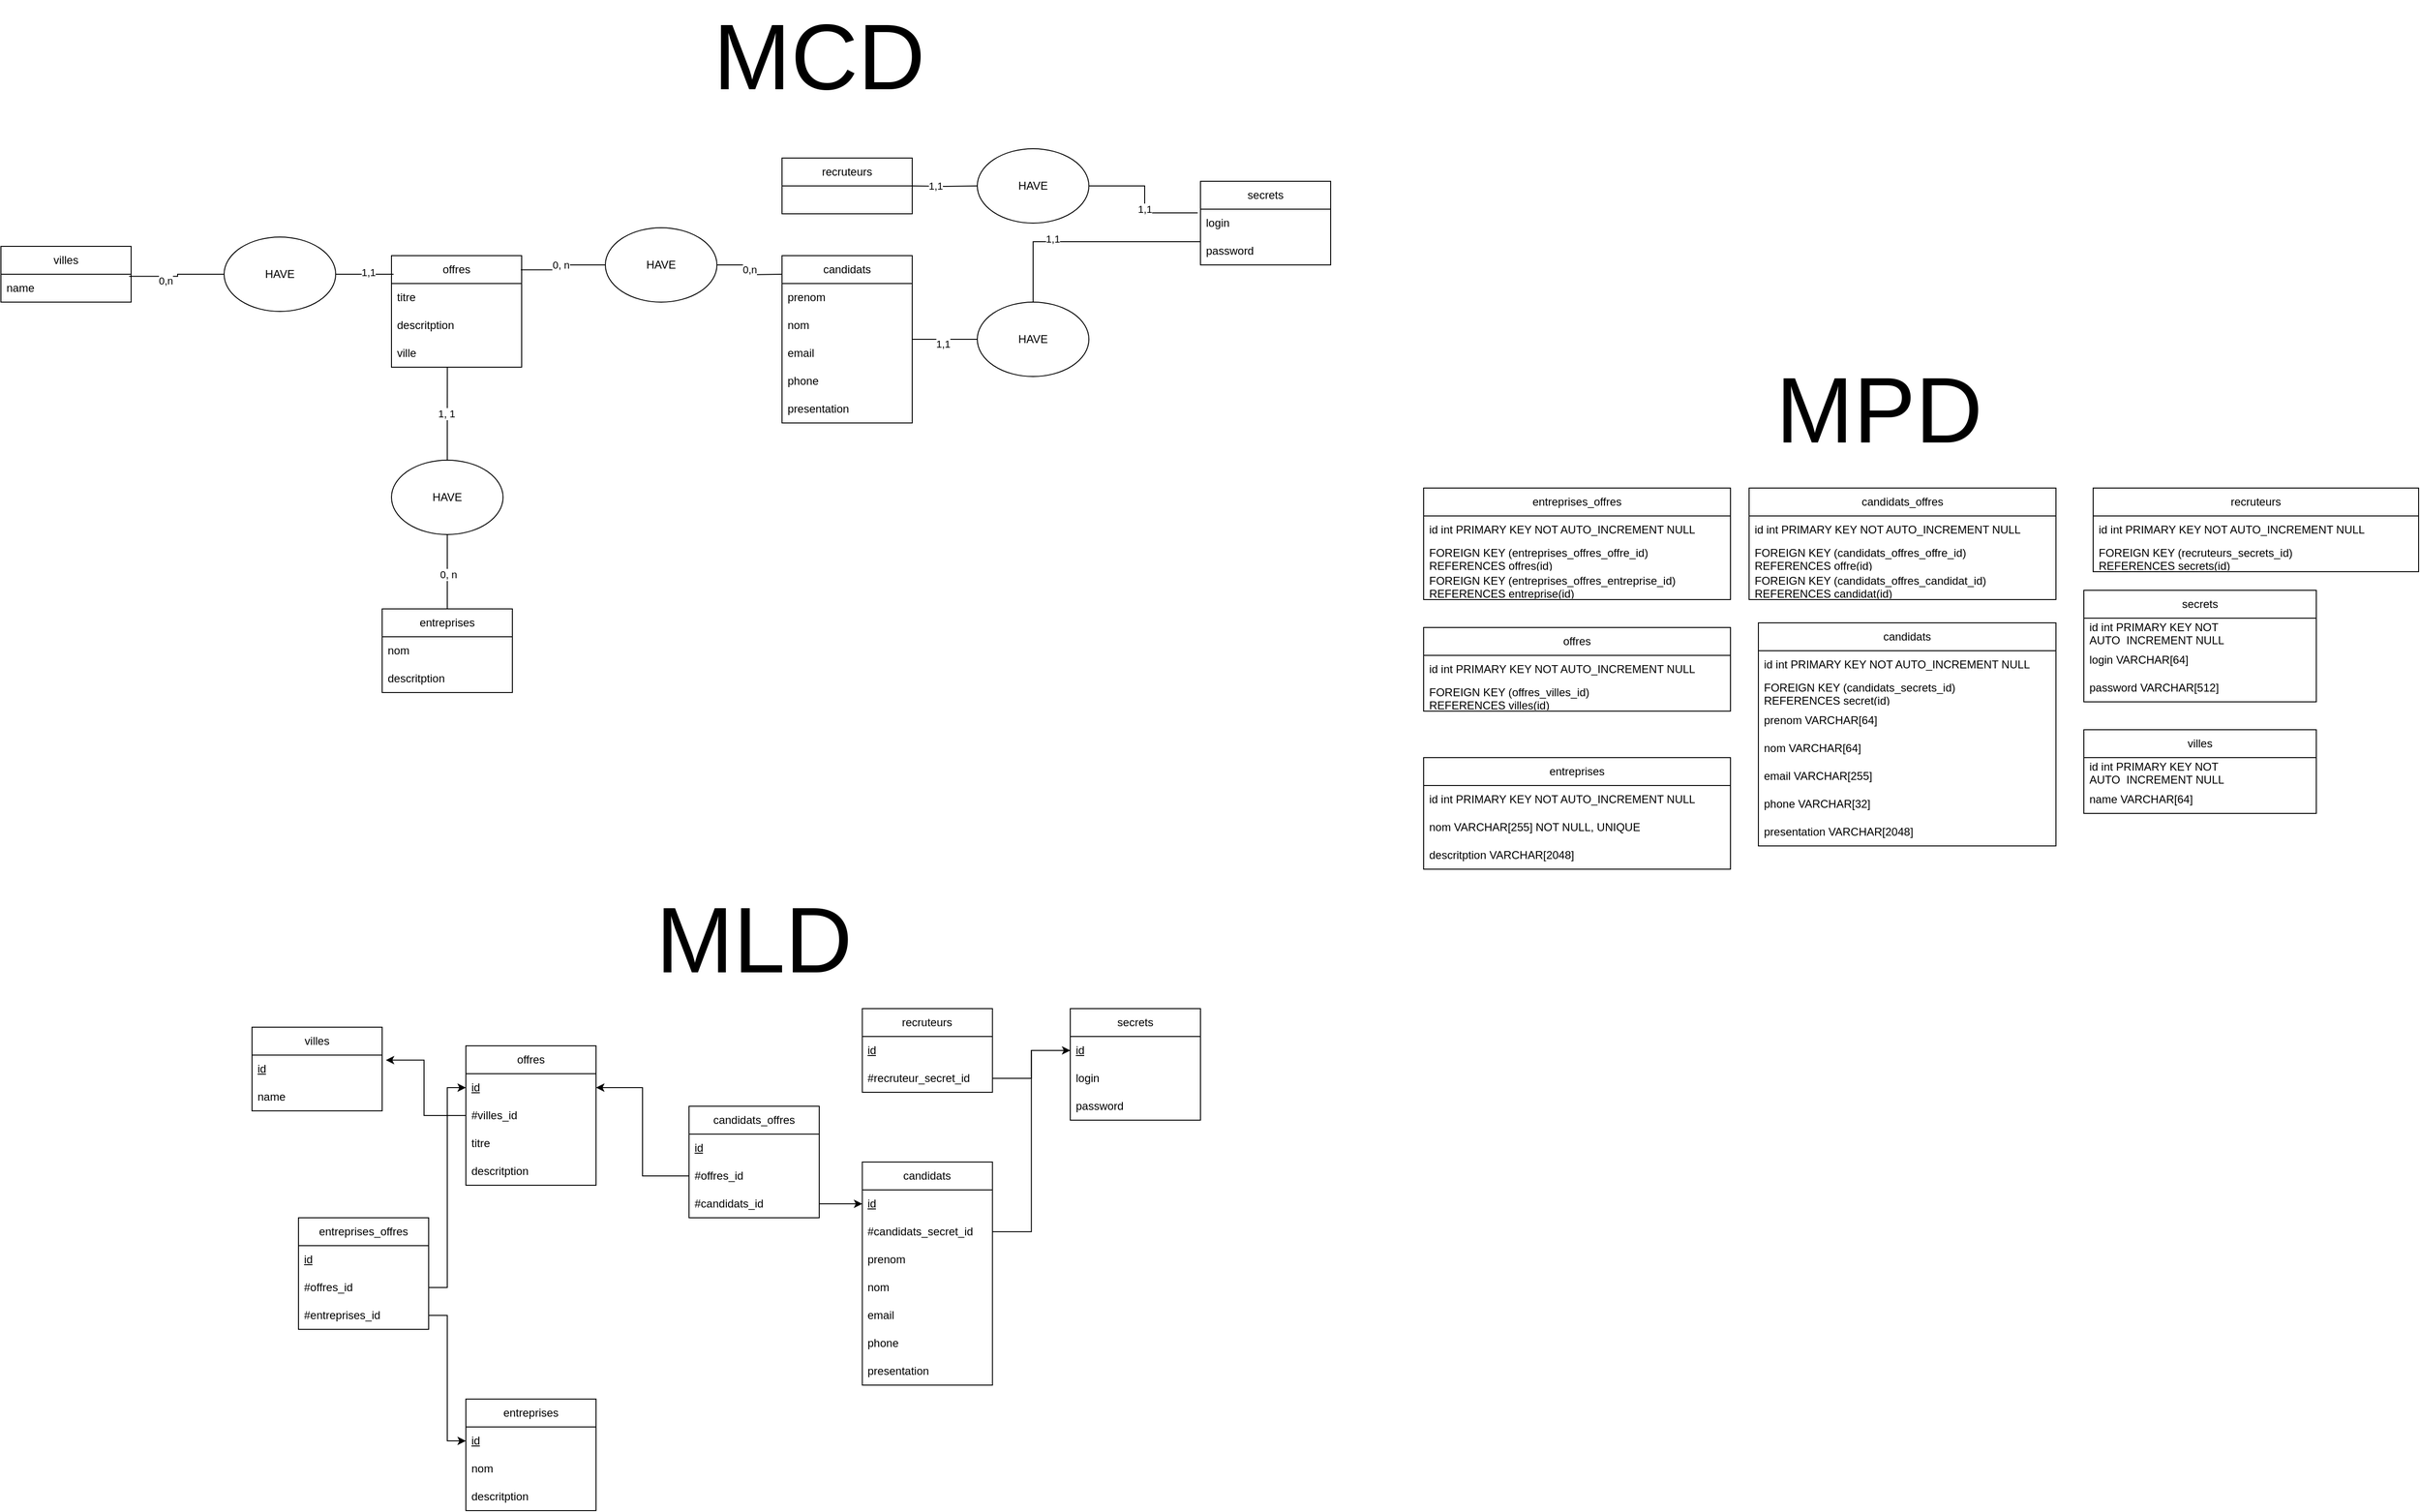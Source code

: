 <mxfile version="26.0.9">
  <diagram name="Page-1" id="Jn1SN3O0HbxsJPFlk4Q4">
    <mxGraphModel dx="2099" dy="1261" grid="1" gridSize="10" guides="1" tooltips="1" connect="1" arrows="1" fold="1" page="0" pageScale="1" pageWidth="827" pageHeight="1169" math="0" shadow="0">
      <root>
        <mxCell id="0" />
        <mxCell id="1" parent="0" />
        <mxCell id="bnbo3fdq7Xhf0Iy2233Q-1" value="recruteurs" style="swimlane;fontStyle=0;childLayout=stackLayout;horizontal=1;startSize=30;horizontalStack=0;resizeParent=1;resizeParentMax=0;resizeLast=0;collapsible=1;marginBottom=0;whiteSpace=wrap;html=1;" vertex="1" parent="1">
          <mxGeometry x="180" y="325" width="140" height="60" as="geometry" />
        </mxCell>
        <mxCell id="bnbo3fdq7Xhf0Iy2233Q-35" style="edgeStyle=orthogonalEdgeStyle;rounded=0;orthogonalLoop=1;jettySize=auto;html=1;entryX=0;entryY=0.5;entryDx=0;entryDy=0;endArrow=none;startFill=0;" edge="1" parent="1" source="bnbo3fdq7Xhf0Iy2233Q-5" target="bnbo3fdq7Xhf0Iy2233Q-34">
          <mxGeometry relative="1" as="geometry" />
        </mxCell>
        <mxCell id="bnbo3fdq7Xhf0Iy2233Q-37" value="1,1" style="edgeLabel;html=1;align=center;verticalAlign=middle;resizable=0;points=[];" vertex="1" connectable="0" parent="bnbo3fdq7Xhf0Iy2233Q-35">
          <mxGeometry x="-0.078" y="-5" relative="1" as="geometry">
            <mxPoint as="offset" />
          </mxGeometry>
        </mxCell>
        <mxCell id="bnbo3fdq7Xhf0Iy2233Q-5" value="candidats" style="swimlane;fontStyle=0;childLayout=stackLayout;horizontal=1;startSize=30;horizontalStack=0;resizeParent=1;resizeParentMax=0;resizeLast=0;collapsible=1;marginBottom=0;whiteSpace=wrap;html=1;" vertex="1" parent="1">
          <mxGeometry x="180" y="430" width="140" height="180" as="geometry" />
        </mxCell>
        <mxCell id="bnbo3fdq7Xhf0Iy2233Q-8" value="prenom" style="text;strokeColor=none;fillColor=none;align=left;verticalAlign=middle;spacingLeft=4;spacingRight=4;overflow=hidden;points=[[0,0.5],[1,0.5]];portConstraint=eastwest;rotatable=0;whiteSpace=wrap;html=1;" vertex="1" parent="bnbo3fdq7Xhf0Iy2233Q-5">
          <mxGeometry y="30" width="140" height="30" as="geometry" />
        </mxCell>
        <mxCell id="bnbo3fdq7Xhf0Iy2233Q-9" value="nom" style="text;strokeColor=none;fillColor=none;align=left;verticalAlign=middle;spacingLeft=4;spacingRight=4;overflow=hidden;points=[[0,0.5],[1,0.5]];portConstraint=eastwest;rotatable=0;whiteSpace=wrap;html=1;" vertex="1" parent="bnbo3fdq7Xhf0Iy2233Q-5">
          <mxGeometry y="60" width="140" height="30" as="geometry" />
        </mxCell>
        <mxCell id="bnbo3fdq7Xhf0Iy2233Q-10" value="email" style="text;strokeColor=none;fillColor=none;align=left;verticalAlign=middle;spacingLeft=4;spacingRight=4;overflow=hidden;points=[[0,0.5],[1,0.5]];portConstraint=eastwest;rotatable=0;whiteSpace=wrap;html=1;" vertex="1" parent="bnbo3fdq7Xhf0Iy2233Q-5">
          <mxGeometry y="90" width="140" height="30" as="geometry" />
        </mxCell>
        <mxCell id="bnbo3fdq7Xhf0Iy2233Q-11" value="phone" style="text;strokeColor=none;fillColor=none;align=left;verticalAlign=middle;spacingLeft=4;spacingRight=4;overflow=hidden;points=[[0,0.5],[1,0.5]];portConstraint=eastwest;rotatable=0;whiteSpace=wrap;html=1;" vertex="1" parent="bnbo3fdq7Xhf0Iy2233Q-5">
          <mxGeometry y="120" width="140" height="30" as="geometry" />
        </mxCell>
        <mxCell id="bnbo3fdq7Xhf0Iy2233Q-12" value="presentation" style="text;strokeColor=none;fillColor=none;align=left;verticalAlign=middle;spacingLeft=4;spacingRight=4;overflow=hidden;points=[[0,0.5],[1,0.5]];portConstraint=eastwest;rotatable=0;whiteSpace=wrap;html=1;" vertex="1" parent="bnbo3fdq7Xhf0Iy2233Q-5">
          <mxGeometry y="150" width="140" height="30" as="geometry" />
        </mxCell>
        <mxCell id="bnbo3fdq7Xhf0Iy2233Q-41" style="edgeStyle=orthogonalEdgeStyle;rounded=0;orthogonalLoop=1;jettySize=auto;html=1;entryX=0.5;entryY=1;entryDx=0;entryDy=0;endArrow=none;startFill=0;" edge="1" parent="1" source="bnbo3fdq7Xhf0Iy2233Q-13" target="bnbo3fdq7Xhf0Iy2233Q-39">
          <mxGeometry relative="1" as="geometry" />
        </mxCell>
        <mxCell id="bnbo3fdq7Xhf0Iy2233Q-43" value="0, n" style="edgeLabel;html=1;align=center;verticalAlign=middle;resizable=0;points=[];" vertex="1" connectable="0" parent="bnbo3fdq7Xhf0Iy2233Q-41">
          <mxGeometry x="-0.075" y="-1" relative="1" as="geometry">
            <mxPoint as="offset" />
          </mxGeometry>
        </mxCell>
        <mxCell id="bnbo3fdq7Xhf0Iy2233Q-13" value="entreprises" style="swimlane;fontStyle=0;childLayout=stackLayout;horizontal=1;startSize=30;horizontalStack=0;resizeParent=1;resizeParentMax=0;resizeLast=0;collapsible=1;marginBottom=0;whiteSpace=wrap;html=1;" vertex="1" parent="1">
          <mxGeometry x="-250" y="810" width="140" height="90" as="geometry" />
        </mxCell>
        <mxCell id="bnbo3fdq7Xhf0Iy2233Q-14" value="nom" style="text;strokeColor=none;fillColor=none;align=left;verticalAlign=middle;spacingLeft=4;spacingRight=4;overflow=hidden;points=[[0,0.5],[1,0.5]];portConstraint=eastwest;rotatable=0;whiteSpace=wrap;html=1;" vertex="1" parent="bnbo3fdq7Xhf0Iy2233Q-13">
          <mxGeometry y="30" width="140" height="30" as="geometry" />
        </mxCell>
        <mxCell id="bnbo3fdq7Xhf0Iy2233Q-15" value="descritption" style="text;strokeColor=none;fillColor=none;align=left;verticalAlign=middle;spacingLeft=4;spacingRight=4;overflow=hidden;points=[[0,0.5],[1,0.5]];portConstraint=eastwest;rotatable=0;whiteSpace=wrap;html=1;" vertex="1" parent="bnbo3fdq7Xhf0Iy2233Q-13">
          <mxGeometry y="60" width="140" height="30" as="geometry" />
        </mxCell>
        <mxCell id="bnbo3fdq7Xhf0Iy2233Q-16" value="offres" style="swimlane;fontStyle=0;childLayout=stackLayout;horizontal=1;startSize=30;horizontalStack=0;resizeParent=1;resizeParentMax=0;resizeLast=0;collapsible=1;marginBottom=0;whiteSpace=wrap;html=1;" vertex="1" parent="1">
          <mxGeometry x="-240" y="430" width="140" height="120" as="geometry" />
        </mxCell>
        <mxCell id="bnbo3fdq7Xhf0Iy2233Q-17" value="titre" style="text;strokeColor=none;fillColor=none;align=left;verticalAlign=middle;spacingLeft=4;spacingRight=4;overflow=hidden;points=[[0,0.5],[1,0.5]];portConstraint=eastwest;rotatable=0;whiteSpace=wrap;html=1;" vertex="1" parent="bnbo3fdq7Xhf0Iy2233Q-16">
          <mxGeometry y="30" width="140" height="30" as="geometry" />
        </mxCell>
        <mxCell id="bnbo3fdq7Xhf0Iy2233Q-18" value="descritption" style="text;strokeColor=none;fillColor=none;align=left;verticalAlign=middle;spacingLeft=4;spacingRight=4;overflow=hidden;points=[[0,0.5],[1,0.5]];portConstraint=eastwest;rotatable=0;whiteSpace=wrap;html=1;" vertex="1" parent="bnbo3fdq7Xhf0Iy2233Q-16">
          <mxGeometry y="60" width="140" height="30" as="geometry" />
        </mxCell>
        <mxCell id="bnbo3fdq7Xhf0Iy2233Q-19" value="ville" style="text;strokeColor=none;fillColor=none;align=left;verticalAlign=middle;spacingLeft=4;spacingRight=4;overflow=hidden;points=[[0,0.5],[1,0.5]];portConstraint=eastwest;rotatable=0;whiteSpace=wrap;html=1;" vertex="1" parent="bnbo3fdq7Xhf0Iy2233Q-16">
          <mxGeometry y="90" width="140" height="30" as="geometry" />
        </mxCell>
        <mxCell id="bnbo3fdq7Xhf0Iy2233Q-20" value="secrets" style="swimlane;fontStyle=0;childLayout=stackLayout;horizontal=1;startSize=30;horizontalStack=0;resizeParent=1;resizeParentMax=0;resizeLast=0;collapsible=1;marginBottom=0;whiteSpace=wrap;html=1;" vertex="1" parent="1">
          <mxGeometry x="630" y="350" width="140" height="90" as="geometry" />
        </mxCell>
        <mxCell id="bnbo3fdq7Xhf0Iy2233Q-21" value="login" style="text;strokeColor=none;fillColor=none;align=left;verticalAlign=middle;spacingLeft=4;spacingRight=4;overflow=hidden;points=[[0,0.5],[1,0.5]];portConstraint=eastwest;rotatable=0;whiteSpace=wrap;html=1;" vertex="1" parent="bnbo3fdq7Xhf0Iy2233Q-20">
          <mxGeometry y="30" width="140" height="30" as="geometry" />
        </mxCell>
        <mxCell id="bnbo3fdq7Xhf0Iy2233Q-22" value="password" style="text;strokeColor=none;fillColor=none;align=left;verticalAlign=middle;spacingLeft=4;spacingRight=4;overflow=hidden;points=[[0,0.5],[1,0.5]];portConstraint=eastwest;rotatable=0;whiteSpace=wrap;html=1;" vertex="1" parent="bnbo3fdq7Xhf0Iy2233Q-20">
          <mxGeometry y="60" width="140" height="30" as="geometry" />
        </mxCell>
        <mxCell id="bnbo3fdq7Xhf0Iy2233Q-29" value="HAVE" style="ellipse;whiteSpace=wrap;html=1;" vertex="1" parent="1">
          <mxGeometry x="390" y="315" width="120" height="80" as="geometry" />
        </mxCell>
        <mxCell id="bnbo3fdq7Xhf0Iy2233Q-30" style="edgeStyle=orthogonalEdgeStyle;rounded=0;orthogonalLoop=1;jettySize=auto;html=1;entryX=0;entryY=0.5;entryDx=0;entryDy=0;endArrow=none;startFill=0;" edge="1" parent="1" target="bnbo3fdq7Xhf0Iy2233Q-29">
          <mxGeometry relative="1" as="geometry">
            <mxPoint x="320" y="355" as="sourcePoint" />
          </mxGeometry>
        </mxCell>
        <mxCell id="bnbo3fdq7Xhf0Iy2233Q-32" value="1,1" style="edgeLabel;html=1;align=center;verticalAlign=middle;resizable=0;points=[];" vertex="1" connectable="0" parent="bnbo3fdq7Xhf0Iy2233Q-30">
          <mxGeometry x="-0.286" y="1" relative="1" as="geometry">
            <mxPoint as="offset" />
          </mxGeometry>
        </mxCell>
        <mxCell id="bnbo3fdq7Xhf0Iy2233Q-31" style="edgeStyle=orthogonalEdgeStyle;rounded=0;orthogonalLoop=1;jettySize=auto;html=1;entryX=-0.021;entryY=0.133;entryDx=0;entryDy=0;entryPerimeter=0;endArrow=none;startFill=0;" edge="1" parent="1" source="bnbo3fdq7Xhf0Iy2233Q-29" target="bnbo3fdq7Xhf0Iy2233Q-21">
          <mxGeometry relative="1" as="geometry" />
        </mxCell>
        <mxCell id="bnbo3fdq7Xhf0Iy2233Q-33" value="1,1" style="edgeLabel;html=1;align=center;verticalAlign=middle;resizable=0;points=[];" vertex="1" connectable="0" parent="bnbo3fdq7Xhf0Iy2233Q-31">
          <mxGeometry x="0.164" relative="1" as="geometry">
            <mxPoint as="offset" />
          </mxGeometry>
        </mxCell>
        <mxCell id="bnbo3fdq7Xhf0Iy2233Q-34" value="HAVE" style="ellipse;whiteSpace=wrap;html=1;" vertex="1" parent="1">
          <mxGeometry x="390" y="480" width="120" height="80" as="geometry" />
        </mxCell>
        <mxCell id="bnbo3fdq7Xhf0Iy2233Q-36" style="edgeStyle=orthogonalEdgeStyle;rounded=0;orthogonalLoop=1;jettySize=auto;html=1;entryX=0;entryY=0.167;entryDx=0;entryDy=0;entryPerimeter=0;endArrow=none;startFill=0;" edge="1" parent="1" source="bnbo3fdq7Xhf0Iy2233Q-34" target="bnbo3fdq7Xhf0Iy2233Q-22">
          <mxGeometry relative="1" as="geometry" />
        </mxCell>
        <mxCell id="bnbo3fdq7Xhf0Iy2233Q-38" value="1,1" style="edgeLabel;html=1;align=center;verticalAlign=middle;resizable=0;points=[];" vertex="1" connectable="0" parent="bnbo3fdq7Xhf0Iy2233Q-36">
          <mxGeometry x="-0.303" y="3" relative="1" as="geometry">
            <mxPoint as="offset" />
          </mxGeometry>
        </mxCell>
        <mxCell id="bnbo3fdq7Xhf0Iy2233Q-39" value="HAVE" style="ellipse;whiteSpace=wrap;html=1;" vertex="1" parent="1">
          <mxGeometry x="-240" y="650" width="120" height="80" as="geometry" />
        </mxCell>
        <mxCell id="bnbo3fdq7Xhf0Iy2233Q-42" style="edgeStyle=orthogonalEdgeStyle;rounded=0;orthogonalLoop=1;jettySize=auto;html=1;entryX=0.429;entryY=1;entryDx=0;entryDy=0;entryPerimeter=0;endArrow=none;startFill=0;" edge="1" parent="1" source="bnbo3fdq7Xhf0Iy2233Q-39" target="bnbo3fdq7Xhf0Iy2233Q-19">
          <mxGeometry relative="1" as="geometry" />
        </mxCell>
        <mxCell id="bnbo3fdq7Xhf0Iy2233Q-44" value="1, 1" style="edgeLabel;html=1;align=center;verticalAlign=middle;resizable=0;points=[];" vertex="1" connectable="0" parent="bnbo3fdq7Xhf0Iy2233Q-42">
          <mxGeometry x="-0.001" y="-1" relative="1" as="geometry">
            <mxPoint x="-2" as="offset" />
          </mxGeometry>
        </mxCell>
        <mxCell id="bnbo3fdq7Xhf0Iy2233Q-45" value="HAVE" style="ellipse;whiteSpace=wrap;html=1;" vertex="1" parent="1">
          <mxGeometry x="-10" y="400" width="120" height="80" as="geometry" />
        </mxCell>
        <mxCell id="bnbo3fdq7Xhf0Iy2233Q-46" style="edgeStyle=orthogonalEdgeStyle;rounded=0;orthogonalLoop=1;jettySize=auto;html=1;endArrow=none;startFill=0;" edge="1" parent="1" source="bnbo3fdq7Xhf0Iy2233Q-45">
          <mxGeometry relative="1" as="geometry">
            <mxPoint x="180" y="450" as="targetPoint" />
          </mxGeometry>
        </mxCell>
        <mxCell id="bnbo3fdq7Xhf0Iy2233Q-48" value="0,n" style="edgeLabel;html=1;align=center;verticalAlign=middle;resizable=0;points=[];" vertex="1" connectable="0" parent="bnbo3fdq7Xhf0Iy2233Q-46">
          <mxGeometry x="-0.011" relative="1" as="geometry">
            <mxPoint as="offset" />
          </mxGeometry>
        </mxCell>
        <mxCell id="bnbo3fdq7Xhf0Iy2233Q-47" style="edgeStyle=orthogonalEdgeStyle;rounded=0;orthogonalLoop=1;jettySize=auto;html=1;entryX=0.993;entryY=0.127;entryDx=0;entryDy=0;entryPerimeter=0;endArrow=none;startFill=0;" edge="1" parent="1" source="bnbo3fdq7Xhf0Iy2233Q-45" target="bnbo3fdq7Xhf0Iy2233Q-16">
          <mxGeometry relative="1" as="geometry" />
        </mxCell>
        <mxCell id="bnbo3fdq7Xhf0Iy2233Q-49" value="0, n" style="edgeLabel;html=1;align=center;verticalAlign=middle;resizable=0;points=[];" vertex="1" connectable="0" parent="bnbo3fdq7Xhf0Iy2233Q-47">
          <mxGeometry x="0.097" y="-5" relative="1" as="geometry">
            <mxPoint as="offset" />
          </mxGeometry>
        </mxCell>
        <mxCell id="bnbo3fdq7Xhf0Iy2233Q-50" value="MCD" style="text;html=1;align=center;verticalAlign=middle;whiteSpace=wrap;rounded=0;fontSize=100;" vertex="1" parent="1">
          <mxGeometry x="190" y="200" width="60" height="30" as="geometry" />
        </mxCell>
        <mxCell id="bnbo3fdq7Xhf0Iy2233Q-94" value="MLD" style="text;html=1;align=center;verticalAlign=middle;whiteSpace=wrap;rounded=0;fontSize=100;" vertex="1" parent="1">
          <mxGeometry x="120" y="1150" width="60" height="30" as="geometry" />
        </mxCell>
        <mxCell id="bnbo3fdq7Xhf0Iy2233Q-112" value="recruteurs" style="swimlane;fontStyle=0;childLayout=stackLayout;horizontal=1;startSize=30;horizontalStack=0;resizeParent=1;resizeParentMax=0;resizeLast=0;collapsible=1;marginBottom=0;whiteSpace=wrap;html=1;" vertex="1" parent="1">
          <mxGeometry x="1590" y="680" width="350" height="90" as="geometry" />
        </mxCell>
        <mxCell id="bnbo3fdq7Xhf0Iy2233Q-244" value="id int PRIMARY KEY NOT AUTO_INCREMENT NULL" style="text;strokeColor=none;fillColor=none;align=left;verticalAlign=middle;spacingLeft=4;spacingRight=4;overflow=hidden;points=[[0,0.5],[1,0.5]];portConstraint=eastwest;rotatable=0;whiteSpace=wrap;html=1;fontStyle=0" vertex="1" parent="bnbo3fdq7Xhf0Iy2233Q-112">
          <mxGeometry y="30" width="350" height="30" as="geometry" />
        </mxCell>
        <mxCell id="bnbo3fdq7Xhf0Iy2233Q-212" value="FOREIGN KEY (recruteurs_secrets_id)&amp;nbsp;&lt;div&gt;REFERENCES secrets(id)&lt;/div&gt;" style="text;strokeColor=none;fillColor=none;align=left;verticalAlign=middle;spacingLeft=4;spacingRight=4;overflow=hidden;points=[[0,0.5],[1,0.5]];portConstraint=eastwest;rotatable=0;whiteSpace=wrap;html=1;fontStyle=0" vertex="1" parent="bnbo3fdq7Xhf0Iy2233Q-112">
          <mxGeometry y="60" width="350" height="30" as="geometry" />
        </mxCell>
        <mxCell id="bnbo3fdq7Xhf0Iy2233Q-115" value="candidats" style="swimlane;fontStyle=0;childLayout=stackLayout;horizontal=1;startSize=30;horizontalStack=0;resizeParent=1;resizeParentMax=0;resizeLast=0;collapsible=1;marginBottom=0;whiteSpace=wrap;html=1;" vertex="1" parent="1">
          <mxGeometry x="1230" y="825" width="320" height="240" as="geometry" />
        </mxCell>
        <mxCell id="bnbo3fdq7Xhf0Iy2233Q-247" value="id int PRIMARY KEY NOT AUTO_INCREMENT NULL" style="text;strokeColor=none;fillColor=none;align=left;verticalAlign=middle;spacingLeft=4;spacingRight=4;overflow=hidden;points=[[0,0.5],[1,0.5]];portConstraint=eastwest;rotatable=0;whiteSpace=wrap;html=1;fontStyle=0" vertex="1" parent="bnbo3fdq7Xhf0Iy2233Q-115">
          <mxGeometry y="30" width="320" height="30" as="geometry" />
        </mxCell>
        <mxCell id="bnbo3fdq7Xhf0Iy2233Q-242" value="FOREIGN KEY (candidats_secrets_id)&amp;nbsp;&lt;div&gt;REFERENCES secret(id)&lt;/div&gt;" style="text;strokeColor=none;fillColor=none;align=left;verticalAlign=middle;spacingLeft=4;spacingRight=4;overflow=hidden;points=[[0,0.5],[1,0.5]];portConstraint=eastwest;rotatable=0;whiteSpace=wrap;html=1;fontStyle=0" vertex="1" parent="bnbo3fdq7Xhf0Iy2233Q-115">
          <mxGeometry y="60" width="320" height="30" as="geometry" />
        </mxCell>
        <mxCell id="bnbo3fdq7Xhf0Iy2233Q-119" value="prenom VARCHAR[64]" style="text;strokeColor=none;fillColor=none;align=left;verticalAlign=middle;spacingLeft=4;spacingRight=4;overflow=hidden;points=[[0,0.5],[1,0.5]];portConstraint=eastwest;rotatable=0;whiteSpace=wrap;html=1;" vertex="1" parent="bnbo3fdq7Xhf0Iy2233Q-115">
          <mxGeometry y="90" width="320" height="30" as="geometry" />
        </mxCell>
        <mxCell id="bnbo3fdq7Xhf0Iy2233Q-120" value="nom VARCHAR[64]" style="text;strokeColor=none;fillColor=none;align=left;verticalAlign=middle;spacingLeft=4;spacingRight=4;overflow=hidden;points=[[0,0.5],[1,0.5]];portConstraint=eastwest;rotatable=0;whiteSpace=wrap;html=1;" vertex="1" parent="bnbo3fdq7Xhf0Iy2233Q-115">
          <mxGeometry y="120" width="320" height="30" as="geometry" />
        </mxCell>
        <mxCell id="bnbo3fdq7Xhf0Iy2233Q-121" value="email VARCHAR[255]" style="text;strokeColor=none;fillColor=none;align=left;verticalAlign=middle;spacingLeft=4;spacingRight=4;overflow=hidden;points=[[0,0.5],[1,0.5]];portConstraint=eastwest;rotatable=0;whiteSpace=wrap;html=1;" vertex="1" parent="bnbo3fdq7Xhf0Iy2233Q-115">
          <mxGeometry y="150" width="320" height="30" as="geometry" />
        </mxCell>
        <mxCell id="bnbo3fdq7Xhf0Iy2233Q-122" value="phone VARCHAR[32]" style="text;strokeColor=none;fillColor=none;align=left;verticalAlign=middle;spacingLeft=4;spacingRight=4;overflow=hidden;points=[[0,0.5],[1,0.5]];portConstraint=eastwest;rotatable=0;whiteSpace=wrap;html=1;" vertex="1" parent="bnbo3fdq7Xhf0Iy2233Q-115">
          <mxGeometry y="180" width="320" height="30" as="geometry" />
        </mxCell>
        <mxCell id="bnbo3fdq7Xhf0Iy2233Q-123" value="presentation VARCHAR[2048]" style="text;strokeColor=none;fillColor=none;align=left;verticalAlign=middle;spacingLeft=4;spacingRight=4;overflow=hidden;points=[[0,0.5],[1,0.5]];portConstraint=eastwest;rotatable=0;whiteSpace=wrap;html=1;" vertex="1" parent="bnbo3fdq7Xhf0Iy2233Q-115">
          <mxGeometry y="210" width="320" height="30" as="geometry" />
        </mxCell>
        <mxCell id="bnbo3fdq7Xhf0Iy2233Q-124" value="entreprises" style="swimlane;fontStyle=0;childLayout=stackLayout;horizontal=1;startSize=30;horizontalStack=0;resizeParent=1;resizeParentMax=0;resizeLast=0;collapsible=1;marginBottom=0;whiteSpace=wrap;html=1;" vertex="1" parent="1">
          <mxGeometry x="870" y="970" width="330" height="120" as="geometry" />
        </mxCell>
        <mxCell id="bnbo3fdq7Xhf0Iy2233Q-249" value="id int PRIMARY KEY NOT AUTO_INCREMENT NULL" style="text;strokeColor=none;fillColor=none;align=left;verticalAlign=middle;spacingLeft=4;spacingRight=4;overflow=hidden;points=[[0,0.5],[1,0.5]];portConstraint=eastwest;rotatable=0;whiteSpace=wrap;html=1;fontStyle=0" vertex="1" parent="bnbo3fdq7Xhf0Iy2233Q-124">
          <mxGeometry y="30" width="330" height="30" as="geometry" />
        </mxCell>
        <mxCell id="bnbo3fdq7Xhf0Iy2233Q-131" value="nom VARCHAR[255] NOT NULL, UNIQUE" style="text;strokeColor=none;fillColor=none;align=left;verticalAlign=middle;spacingLeft=4;spacingRight=4;overflow=hidden;points=[[0,0.5],[1,0.5]];portConstraint=eastwest;rotatable=0;whiteSpace=wrap;html=1;" vertex="1" parent="bnbo3fdq7Xhf0Iy2233Q-124">
          <mxGeometry y="60" width="330" height="30" as="geometry" />
        </mxCell>
        <mxCell id="bnbo3fdq7Xhf0Iy2233Q-132" value="descritption VARCHAR[2048]" style="text;strokeColor=none;fillColor=none;align=left;verticalAlign=middle;spacingLeft=4;spacingRight=4;overflow=hidden;points=[[0,0.5],[1,0.5]];portConstraint=eastwest;rotatable=0;whiteSpace=wrap;html=1;" vertex="1" parent="bnbo3fdq7Xhf0Iy2233Q-124">
          <mxGeometry y="90" width="330" height="30" as="geometry" />
        </mxCell>
        <mxCell id="bnbo3fdq7Xhf0Iy2233Q-129" value="offres" style="swimlane;fontStyle=0;childLayout=stackLayout;horizontal=1;startSize=30;horizontalStack=0;resizeParent=1;resizeParentMax=0;resizeLast=0;collapsible=1;marginBottom=0;whiteSpace=wrap;html=1;" vertex="1" parent="1">
          <mxGeometry x="870" y="830" width="330" height="90" as="geometry" />
        </mxCell>
        <mxCell id="bnbo3fdq7Xhf0Iy2233Q-248" value="id int PRIMARY KEY NOT AUTO_INCREMENT NULL" style="text;strokeColor=none;fillColor=none;align=left;verticalAlign=middle;spacingLeft=4;spacingRight=4;overflow=hidden;points=[[0,0.5],[1,0.5]];portConstraint=eastwest;rotatable=0;whiteSpace=wrap;html=1;fontStyle=0" vertex="1" parent="bnbo3fdq7Xhf0Iy2233Q-129">
          <mxGeometry y="30" width="330" height="30" as="geometry" />
        </mxCell>
        <mxCell id="bnbo3fdq7Xhf0Iy2233Q-241" value="FOREIGN KEY (offres_villes_id)&amp;nbsp;&lt;div&gt;REFERENCES villes(id)&lt;/div&gt;" style="text;strokeColor=none;fillColor=none;align=left;verticalAlign=middle;spacingLeft=4;spacingRight=4;overflow=hidden;points=[[0,0.5],[1,0.5]];portConstraint=eastwest;rotatable=0;whiteSpace=wrap;html=1;fontStyle=0" vertex="1" parent="bnbo3fdq7Xhf0Iy2233Q-129">
          <mxGeometry y="60" width="330" height="30" as="geometry" />
        </mxCell>
        <mxCell id="bnbo3fdq7Xhf0Iy2233Q-134" value="secrets" style="swimlane;fontStyle=0;childLayout=stackLayout;horizontal=1;startSize=30;horizontalStack=0;resizeParent=1;resizeParentMax=0;resizeLast=0;collapsible=1;marginBottom=0;whiteSpace=wrap;html=1;" vertex="1" parent="1">
          <mxGeometry x="1580" y="790" width="250" height="120" as="geometry" />
        </mxCell>
        <mxCell id="bnbo3fdq7Xhf0Iy2233Q-245" value="id int PRIMARY KEY NOT AUTO_INCREMENT NULL" style="text;strokeColor=none;fillColor=none;align=left;verticalAlign=middle;spacingLeft=4;spacingRight=4;overflow=hidden;points=[[0,0.5],[1,0.5]];portConstraint=eastwest;rotatable=0;whiteSpace=wrap;html=1;fontStyle=0" vertex="1" parent="bnbo3fdq7Xhf0Iy2233Q-134">
          <mxGeometry y="30" width="250" height="30" as="geometry" />
        </mxCell>
        <mxCell id="bnbo3fdq7Xhf0Iy2233Q-216" value="login VARCHAR[64]" style="text;strokeColor=none;fillColor=none;align=left;verticalAlign=middle;spacingLeft=4;spacingRight=4;overflow=hidden;points=[[0,0.5],[1,0.5]];portConstraint=eastwest;rotatable=0;whiteSpace=wrap;html=1;" vertex="1" parent="bnbo3fdq7Xhf0Iy2233Q-134">
          <mxGeometry y="60" width="250" height="30" as="geometry" />
        </mxCell>
        <mxCell id="bnbo3fdq7Xhf0Iy2233Q-137" value="password VARCHAR[512]" style="text;strokeColor=none;fillColor=none;align=left;verticalAlign=middle;spacingLeft=4;spacingRight=4;overflow=hidden;points=[[0,0.5],[1,0.5]];portConstraint=eastwest;rotatable=0;whiteSpace=wrap;html=1;" vertex="1" parent="bnbo3fdq7Xhf0Iy2233Q-134">
          <mxGeometry y="90" width="250" height="30" as="geometry" />
        </mxCell>
        <mxCell id="bnbo3fdq7Xhf0Iy2233Q-138" value="MPD" style="text;html=1;align=center;verticalAlign=middle;whiteSpace=wrap;rounded=0;fontSize=100;" vertex="1" parent="1">
          <mxGeometry x="1330" y="580" width="60" height="30" as="geometry" />
        </mxCell>
        <mxCell id="bnbo3fdq7Xhf0Iy2233Q-150" value="entreprises_offres" style="swimlane;fontStyle=0;childLayout=stackLayout;horizontal=1;startSize=30;horizontalStack=0;resizeParent=1;resizeParentMax=0;resizeLast=0;collapsible=1;marginBottom=0;whiteSpace=wrap;html=1;" vertex="1" parent="1">
          <mxGeometry x="870" y="680" width="330" height="120" as="geometry" />
        </mxCell>
        <mxCell id="bnbo3fdq7Xhf0Iy2233Q-151" value="id int PRIMARY KEY NOT AUTO_INCREMENT NULL" style="text;strokeColor=none;fillColor=none;align=left;verticalAlign=middle;spacingLeft=4;spacingRight=4;overflow=hidden;points=[[0,0.5],[1,0.5]];portConstraint=eastwest;rotatable=0;whiteSpace=wrap;html=1;fontStyle=0" vertex="1" parent="bnbo3fdq7Xhf0Iy2233Q-150">
          <mxGeometry y="30" width="330" height="30" as="geometry" />
        </mxCell>
        <mxCell id="bnbo3fdq7Xhf0Iy2233Q-152" value="FOREIGN KEY (entreprises_offres_offre_id)&amp;nbsp;&lt;div&gt;REFERENCES offres(id)&lt;/div&gt;" style="text;strokeColor=none;fillColor=none;align=left;verticalAlign=middle;spacingLeft=4;spacingRight=4;overflow=hidden;points=[[0,0.5],[1,0.5]];portConstraint=eastwest;rotatable=0;whiteSpace=wrap;html=1;fontStyle=0" vertex="1" parent="bnbo3fdq7Xhf0Iy2233Q-150">
          <mxGeometry y="60" width="330" height="30" as="geometry" />
        </mxCell>
        <mxCell id="bnbo3fdq7Xhf0Iy2233Q-203" value="FOREIGN KEY (entreprises_offres_entreprise_id)&amp;nbsp;&lt;div&gt;REFERENCES entreprise(id)&lt;/div&gt;" style="text;strokeColor=none;fillColor=none;align=left;verticalAlign=middle;spacingLeft=4;spacingRight=4;overflow=hidden;points=[[0,0.5],[1,0.5]];portConstraint=eastwest;rotatable=0;whiteSpace=wrap;html=1;fontStyle=0" vertex="1" parent="bnbo3fdq7Xhf0Iy2233Q-150">
          <mxGeometry y="90" width="330" height="30" as="geometry" />
        </mxCell>
        <mxCell id="bnbo3fdq7Xhf0Iy2233Q-165" value="recruteurs" style="swimlane;fontStyle=0;childLayout=stackLayout;horizontal=1;startSize=30;horizontalStack=0;resizeParent=1;resizeParentMax=0;resizeLast=0;collapsible=1;marginBottom=0;whiteSpace=wrap;html=1;" vertex="1" parent="1">
          <mxGeometry x="266.32" y="1240" width="140" height="90" as="geometry" />
        </mxCell>
        <mxCell id="bnbo3fdq7Xhf0Iy2233Q-166" value="&lt;u&gt;id&lt;/u&gt;" style="text;strokeColor=none;fillColor=none;align=left;verticalAlign=middle;spacingLeft=4;spacingRight=4;overflow=hidden;points=[[0,0.5],[1,0.5]];portConstraint=eastwest;rotatable=0;whiteSpace=wrap;html=1;" vertex="1" parent="bnbo3fdq7Xhf0Iy2233Q-165">
          <mxGeometry y="30" width="140" height="30" as="geometry" />
        </mxCell>
        <mxCell id="bnbo3fdq7Xhf0Iy2233Q-167" value="#recruteur_secret_id" style="text;strokeColor=none;fillColor=none;align=left;verticalAlign=middle;spacingLeft=4;spacingRight=4;overflow=hidden;points=[[0,0.5],[1,0.5]];portConstraint=eastwest;rotatable=0;whiteSpace=wrap;html=1;" vertex="1" parent="bnbo3fdq7Xhf0Iy2233Q-165">
          <mxGeometry y="60" width="140" height="30" as="geometry" />
        </mxCell>
        <mxCell id="bnbo3fdq7Xhf0Iy2233Q-168" value="candidats" style="swimlane;fontStyle=0;childLayout=stackLayout;horizontal=1;startSize=30;horizontalStack=0;resizeParent=1;resizeParentMax=0;resizeLast=0;collapsible=1;marginBottom=0;whiteSpace=wrap;html=1;" vertex="1" parent="1">
          <mxGeometry x="266.32" y="1405" width="140" height="240" as="geometry" />
        </mxCell>
        <mxCell id="bnbo3fdq7Xhf0Iy2233Q-169" value="id" style="text;strokeColor=none;fillColor=none;align=left;verticalAlign=middle;spacingLeft=4;spacingRight=4;overflow=hidden;points=[[0,0.5],[1,0.5]];portConstraint=eastwest;rotatable=0;whiteSpace=wrap;html=1;fontStyle=4" vertex="1" parent="bnbo3fdq7Xhf0Iy2233Q-168">
          <mxGeometry y="30" width="140" height="30" as="geometry" />
        </mxCell>
        <mxCell id="bnbo3fdq7Xhf0Iy2233Q-170" value="#candidats_secret_id" style="text;strokeColor=none;fillColor=none;align=left;verticalAlign=middle;spacingLeft=4;spacingRight=4;overflow=hidden;points=[[0,0.5],[1,0.5]];portConstraint=eastwest;rotatable=0;whiteSpace=wrap;html=1;" vertex="1" parent="bnbo3fdq7Xhf0Iy2233Q-168">
          <mxGeometry y="60" width="140" height="30" as="geometry" />
        </mxCell>
        <mxCell id="bnbo3fdq7Xhf0Iy2233Q-171" value="prenom" style="text;strokeColor=none;fillColor=none;align=left;verticalAlign=middle;spacingLeft=4;spacingRight=4;overflow=hidden;points=[[0,0.5],[1,0.5]];portConstraint=eastwest;rotatable=0;whiteSpace=wrap;html=1;" vertex="1" parent="bnbo3fdq7Xhf0Iy2233Q-168">
          <mxGeometry y="90" width="140" height="30" as="geometry" />
        </mxCell>
        <mxCell id="bnbo3fdq7Xhf0Iy2233Q-172" value="nom" style="text;strokeColor=none;fillColor=none;align=left;verticalAlign=middle;spacingLeft=4;spacingRight=4;overflow=hidden;points=[[0,0.5],[1,0.5]];portConstraint=eastwest;rotatable=0;whiteSpace=wrap;html=1;" vertex="1" parent="bnbo3fdq7Xhf0Iy2233Q-168">
          <mxGeometry y="120" width="140" height="30" as="geometry" />
        </mxCell>
        <mxCell id="bnbo3fdq7Xhf0Iy2233Q-173" value="email" style="text;strokeColor=none;fillColor=none;align=left;verticalAlign=middle;spacingLeft=4;spacingRight=4;overflow=hidden;points=[[0,0.5],[1,0.5]];portConstraint=eastwest;rotatable=0;whiteSpace=wrap;html=1;" vertex="1" parent="bnbo3fdq7Xhf0Iy2233Q-168">
          <mxGeometry y="150" width="140" height="30" as="geometry" />
        </mxCell>
        <mxCell id="bnbo3fdq7Xhf0Iy2233Q-174" value="phone" style="text;strokeColor=none;fillColor=none;align=left;verticalAlign=middle;spacingLeft=4;spacingRight=4;overflow=hidden;points=[[0,0.5],[1,0.5]];portConstraint=eastwest;rotatable=0;whiteSpace=wrap;html=1;" vertex="1" parent="bnbo3fdq7Xhf0Iy2233Q-168">
          <mxGeometry y="180" width="140" height="30" as="geometry" />
        </mxCell>
        <mxCell id="bnbo3fdq7Xhf0Iy2233Q-175" value="presentation" style="text;strokeColor=none;fillColor=none;align=left;verticalAlign=middle;spacingLeft=4;spacingRight=4;overflow=hidden;points=[[0,0.5],[1,0.5]];portConstraint=eastwest;rotatable=0;whiteSpace=wrap;html=1;" vertex="1" parent="bnbo3fdq7Xhf0Iy2233Q-168">
          <mxGeometry y="210" width="140" height="30" as="geometry" />
        </mxCell>
        <mxCell id="bnbo3fdq7Xhf0Iy2233Q-176" value="entreprises" style="swimlane;fontStyle=0;childLayout=stackLayout;horizontal=1;startSize=30;horizontalStack=0;resizeParent=1;resizeParentMax=0;resizeLast=0;collapsible=1;marginBottom=0;whiteSpace=wrap;html=1;" vertex="1" parent="1">
          <mxGeometry x="-160" y="1660" width="140" height="120" as="geometry" />
        </mxCell>
        <mxCell id="bnbo3fdq7Xhf0Iy2233Q-177" value="id" style="text;strokeColor=none;fillColor=none;align=left;verticalAlign=middle;spacingLeft=4;spacingRight=4;overflow=hidden;points=[[0,0.5],[1,0.5]];portConstraint=eastwest;rotatable=0;whiteSpace=wrap;html=1;fontStyle=4" vertex="1" parent="bnbo3fdq7Xhf0Iy2233Q-176">
          <mxGeometry y="30" width="140" height="30" as="geometry" />
        </mxCell>
        <mxCell id="bnbo3fdq7Xhf0Iy2233Q-178" value="nom" style="text;strokeColor=none;fillColor=none;align=left;verticalAlign=middle;spacingLeft=4;spacingRight=4;overflow=hidden;points=[[0,0.5],[1,0.5]];portConstraint=eastwest;rotatable=0;whiteSpace=wrap;html=1;" vertex="1" parent="bnbo3fdq7Xhf0Iy2233Q-176">
          <mxGeometry y="60" width="140" height="30" as="geometry" />
        </mxCell>
        <mxCell id="bnbo3fdq7Xhf0Iy2233Q-179" value="descritption" style="text;strokeColor=none;fillColor=none;align=left;verticalAlign=middle;spacingLeft=4;spacingRight=4;overflow=hidden;points=[[0,0.5],[1,0.5]];portConstraint=eastwest;rotatable=0;whiteSpace=wrap;html=1;" vertex="1" parent="bnbo3fdq7Xhf0Iy2233Q-176">
          <mxGeometry y="90" width="140" height="30" as="geometry" />
        </mxCell>
        <mxCell id="bnbo3fdq7Xhf0Iy2233Q-180" value="offres" style="swimlane;fontStyle=0;childLayout=stackLayout;horizontal=1;startSize=30;horizontalStack=0;resizeParent=1;resizeParentMax=0;resizeLast=0;collapsible=1;marginBottom=0;whiteSpace=wrap;html=1;" vertex="1" parent="1">
          <mxGeometry x="-160" y="1280" width="140" height="150" as="geometry" />
        </mxCell>
        <mxCell id="bnbo3fdq7Xhf0Iy2233Q-181" value="id" style="text;strokeColor=none;fillColor=none;align=left;verticalAlign=middle;spacingLeft=4;spacingRight=4;overflow=hidden;points=[[0,0.5],[1,0.5]];portConstraint=eastwest;rotatable=0;whiteSpace=wrap;html=1;fontStyle=4" vertex="1" parent="bnbo3fdq7Xhf0Iy2233Q-180">
          <mxGeometry y="30" width="140" height="30" as="geometry" />
        </mxCell>
        <mxCell id="bnbo3fdq7Xhf0Iy2233Q-235" value="#villes_id" style="text;strokeColor=none;fillColor=none;align=left;verticalAlign=middle;spacingLeft=4;spacingRight=4;overflow=hidden;points=[[0,0.5],[1,0.5]];portConstraint=eastwest;rotatable=0;whiteSpace=wrap;html=1;fontStyle=0" vertex="1" parent="bnbo3fdq7Xhf0Iy2233Q-180">
          <mxGeometry y="60" width="140" height="30" as="geometry" />
        </mxCell>
        <mxCell id="bnbo3fdq7Xhf0Iy2233Q-182" value="titre" style="text;strokeColor=none;fillColor=none;align=left;verticalAlign=middle;spacingLeft=4;spacingRight=4;overflow=hidden;points=[[0,0.5],[1,0.5]];portConstraint=eastwest;rotatable=0;whiteSpace=wrap;html=1;" vertex="1" parent="bnbo3fdq7Xhf0Iy2233Q-180">
          <mxGeometry y="90" width="140" height="30" as="geometry" />
        </mxCell>
        <mxCell id="bnbo3fdq7Xhf0Iy2233Q-183" value="descritption" style="text;strokeColor=none;fillColor=none;align=left;verticalAlign=middle;spacingLeft=4;spacingRight=4;overflow=hidden;points=[[0,0.5],[1,0.5]];portConstraint=eastwest;rotatable=0;whiteSpace=wrap;html=1;" vertex="1" parent="bnbo3fdq7Xhf0Iy2233Q-180">
          <mxGeometry y="120" width="140" height="30" as="geometry" />
        </mxCell>
        <mxCell id="bnbo3fdq7Xhf0Iy2233Q-185" value="secrets" style="swimlane;fontStyle=0;childLayout=stackLayout;horizontal=1;startSize=30;horizontalStack=0;resizeParent=1;resizeParentMax=0;resizeLast=0;collapsible=1;marginBottom=0;whiteSpace=wrap;html=1;" vertex="1" parent="1">
          <mxGeometry x="490" y="1240" width="140" height="120" as="geometry" />
        </mxCell>
        <mxCell id="bnbo3fdq7Xhf0Iy2233Q-186" value="id" style="text;strokeColor=none;fillColor=none;align=left;verticalAlign=middle;spacingLeft=4;spacingRight=4;overflow=hidden;points=[[0,0.5],[1,0.5]];portConstraint=eastwest;rotatable=0;whiteSpace=wrap;html=1;fontStyle=4" vertex="1" parent="bnbo3fdq7Xhf0Iy2233Q-185">
          <mxGeometry y="30" width="140" height="30" as="geometry" />
        </mxCell>
        <mxCell id="bnbo3fdq7Xhf0Iy2233Q-187" value="login" style="text;strokeColor=none;fillColor=none;align=left;verticalAlign=middle;spacingLeft=4;spacingRight=4;overflow=hidden;points=[[0,0.5],[1,0.5]];portConstraint=eastwest;rotatable=0;whiteSpace=wrap;html=1;" vertex="1" parent="bnbo3fdq7Xhf0Iy2233Q-185">
          <mxGeometry y="60" width="140" height="30" as="geometry" />
        </mxCell>
        <mxCell id="bnbo3fdq7Xhf0Iy2233Q-188" value="password" style="text;strokeColor=none;fillColor=none;align=left;verticalAlign=middle;spacingLeft=4;spacingRight=4;overflow=hidden;points=[[0,0.5],[1,0.5]];portConstraint=eastwest;rotatable=0;whiteSpace=wrap;html=1;" vertex="1" parent="bnbo3fdq7Xhf0Iy2233Q-185">
          <mxGeometry y="90" width="140" height="30" as="geometry" />
        </mxCell>
        <mxCell id="bnbo3fdq7Xhf0Iy2233Q-189" style="edgeStyle=orthogonalEdgeStyle;rounded=0;orthogonalLoop=1;jettySize=auto;html=1;entryX=0;entryY=0.5;entryDx=0;entryDy=0;endArrow=none;startFill=0;" edge="1" parent="1" source="bnbo3fdq7Xhf0Iy2233Q-167" target="bnbo3fdq7Xhf0Iy2233Q-186">
          <mxGeometry relative="1" as="geometry" />
        </mxCell>
        <mxCell id="bnbo3fdq7Xhf0Iy2233Q-190" style="edgeStyle=orthogonalEdgeStyle;rounded=0;orthogonalLoop=1;jettySize=auto;html=1;entryX=0;entryY=0.5;entryDx=0;entryDy=0;endArrow=classic;startFill=0;endFill=1;" edge="1" parent="1" source="bnbo3fdq7Xhf0Iy2233Q-170" target="bnbo3fdq7Xhf0Iy2233Q-186">
          <mxGeometry relative="1" as="geometry" />
        </mxCell>
        <mxCell id="bnbo3fdq7Xhf0Iy2233Q-191" value="entreprises_offres" style="swimlane;fontStyle=0;childLayout=stackLayout;horizontal=1;startSize=30;horizontalStack=0;resizeParent=1;resizeParentMax=0;resizeLast=0;collapsible=1;marginBottom=0;whiteSpace=wrap;html=1;" vertex="1" parent="1">
          <mxGeometry x="-340" y="1465" width="140" height="120" as="geometry" />
        </mxCell>
        <mxCell id="bnbo3fdq7Xhf0Iy2233Q-192" value="id" style="text;strokeColor=none;fillColor=none;align=left;verticalAlign=middle;spacingLeft=4;spacingRight=4;overflow=hidden;points=[[0,0.5],[1,0.5]];portConstraint=eastwest;rotatable=0;whiteSpace=wrap;html=1;fontStyle=4" vertex="1" parent="bnbo3fdq7Xhf0Iy2233Q-191">
          <mxGeometry y="30" width="140" height="30" as="geometry" />
        </mxCell>
        <mxCell id="bnbo3fdq7Xhf0Iy2233Q-193" value="#offres_id" style="text;strokeColor=none;fillColor=none;align=left;verticalAlign=middle;spacingLeft=4;spacingRight=4;overflow=hidden;points=[[0,0.5],[1,0.5]];portConstraint=eastwest;rotatable=0;whiteSpace=wrap;html=1;fontStyle=0" vertex="1" parent="bnbo3fdq7Xhf0Iy2233Q-191">
          <mxGeometry y="60" width="140" height="30" as="geometry" />
        </mxCell>
        <mxCell id="bnbo3fdq7Xhf0Iy2233Q-194" value="#entreprises_id" style="text;strokeColor=none;fillColor=none;align=left;verticalAlign=middle;spacingLeft=4;spacingRight=4;overflow=hidden;points=[[0,0.5],[1,0.5]];portConstraint=eastwest;rotatable=0;whiteSpace=wrap;html=1;fontStyle=0" vertex="1" parent="bnbo3fdq7Xhf0Iy2233Q-191">
          <mxGeometry y="90" width="140" height="30" as="geometry" />
        </mxCell>
        <mxCell id="bnbo3fdq7Xhf0Iy2233Q-195" style="edgeStyle=orthogonalEdgeStyle;rounded=0;orthogonalLoop=1;jettySize=auto;html=1;" edge="1" parent="1" source="bnbo3fdq7Xhf0Iy2233Q-193" target="bnbo3fdq7Xhf0Iy2233Q-181">
          <mxGeometry relative="1" as="geometry" />
        </mxCell>
        <mxCell id="bnbo3fdq7Xhf0Iy2233Q-196" style="edgeStyle=orthogonalEdgeStyle;rounded=0;orthogonalLoop=1;jettySize=auto;html=1;entryX=0;entryY=0.5;entryDx=0;entryDy=0;" edge="1" parent="1" source="bnbo3fdq7Xhf0Iy2233Q-194" target="bnbo3fdq7Xhf0Iy2233Q-177">
          <mxGeometry relative="1" as="geometry" />
        </mxCell>
        <mxCell id="bnbo3fdq7Xhf0Iy2233Q-197" value="candidats_offres" style="swimlane;fontStyle=0;childLayout=stackLayout;horizontal=1;startSize=30;horizontalStack=0;resizeParent=1;resizeParentMax=0;resizeLast=0;collapsible=1;marginBottom=0;whiteSpace=wrap;html=1;" vertex="1" parent="1">
          <mxGeometry x="80" y="1345" width="140" height="120" as="geometry" />
        </mxCell>
        <mxCell id="bnbo3fdq7Xhf0Iy2233Q-198" value="id" style="text;strokeColor=none;fillColor=none;align=left;verticalAlign=middle;spacingLeft=4;spacingRight=4;overflow=hidden;points=[[0,0.5],[1,0.5]];portConstraint=eastwest;rotatable=0;whiteSpace=wrap;html=1;fontStyle=4" vertex="1" parent="bnbo3fdq7Xhf0Iy2233Q-197">
          <mxGeometry y="30" width="140" height="30" as="geometry" />
        </mxCell>
        <mxCell id="bnbo3fdq7Xhf0Iy2233Q-199" value="#offres_id" style="text;strokeColor=none;fillColor=none;align=left;verticalAlign=middle;spacingLeft=4;spacingRight=4;overflow=hidden;points=[[0,0.5],[1,0.5]];portConstraint=eastwest;rotatable=0;whiteSpace=wrap;html=1;fontStyle=0" vertex="1" parent="bnbo3fdq7Xhf0Iy2233Q-197">
          <mxGeometry y="60" width="140" height="30" as="geometry" />
        </mxCell>
        <mxCell id="bnbo3fdq7Xhf0Iy2233Q-200" value="#candidats_id" style="text;strokeColor=none;fillColor=none;align=left;verticalAlign=middle;spacingLeft=4;spacingRight=4;overflow=hidden;points=[[0,0.5],[1,0.5]];portConstraint=eastwest;rotatable=0;whiteSpace=wrap;html=1;fontStyle=0" vertex="1" parent="bnbo3fdq7Xhf0Iy2233Q-197">
          <mxGeometry y="90" width="140" height="30" as="geometry" />
        </mxCell>
        <mxCell id="bnbo3fdq7Xhf0Iy2233Q-201" style="edgeStyle=orthogonalEdgeStyle;rounded=0;orthogonalLoop=1;jettySize=auto;html=1;entryX=1;entryY=0.5;entryDx=0;entryDy=0;" edge="1" parent="1" source="bnbo3fdq7Xhf0Iy2233Q-199" target="bnbo3fdq7Xhf0Iy2233Q-181">
          <mxGeometry relative="1" as="geometry" />
        </mxCell>
        <mxCell id="bnbo3fdq7Xhf0Iy2233Q-202" style="edgeStyle=orthogonalEdgeStyle;rounded=0;orthogonalLoop=1;jettySize=auto;html=1;entryX=0;entryY=0.5;entryDx=0;entryDy=0;" edge="1" parent="1" source="bnbo3fdq7Xhf0Iy2233Q-200" target="bnbo3fdq7Xhf0Iy2233Q-169">
          <mxGeometry relative="1" as="geometry" />
        </mxCell>
        <mxCell id="bnbo3fdq7Xhf0Iy2233Q-206" value="candidats_offres" style="swimlane;fontStyle=0;childLayout=stackLayout;horizontal=1;startSize=30;horizontalStack=0;resizeParent=1;resizeParentMax=0;resizeLast=0;collapsible=1;marginBottom=0;whiteSpace=wrap;html=1;" vertex="1" parent="1">
          <mxGeometry x="1220" y="680" width="330" height="120" as="geometry" />
        </mxCell>
        <mxCell id="bnbo3fdq7Xhf0Iy2233Q-243" value="id int PRIMARY KEY NOT AUTO_INCREMENT NULL" style="text;strokeColor=none;fillColor=none;align=left;verticalAlign=middle;spacingLeft=4;spacingRight=4;overflow=hidden;points=[[0,0.5],[1,0.5]];portConstraint=eastwest;rotatable=0;whiteSpace=wrap;html=1;fontStyle=0" vertex="1" parent="bnbo3fdq7Xhf0Iy2233Q-206">
          <mxGeometry y="30" width="330" height="30" as="geometry" />
        </mxCell>
        <mxCell id="bnbo3fdq7Xhf0Iy2233Q-208" value="FOREIGN KEY (candidats_offres_offre_id)&amp;nbsp;&lt;div&gt;REFERENCES offre(id)&lt;/div&gt;" style="text;strokeColor=none;fillColor=none;align=left;verticalAlign=middle;spacingLeft=4;spacingRight=4;overflow=hidden;points=[[0,0.5],[1,0.5]];portConstraint=eastwest;rotatable=0;whiteSpace=wrap;html=1;fontStyle=0" vertex="1" parent="bnbo3fdq7Xhf0Iy2233Q-206">
          <mxGeometry y="60" width="330" height="30" as="geometry" />
        </mxCell>
        <mxCell id="bnbo3fdq7Xhf0Iy2233Q-209" value="FOREIGN KEY (candidats_offres_candidat_id)&amp;nbsp;&lt;div&gt;REFERENCES candidat(id)&lt;/div&gt;" style="text;strokeColor=none;fillColor=none;align=left;verticalAlign=middle;spacingLeft=4;spacingRight=4;overflow=hidden;points=[[0,0.5],[1,0.5]];portConstraint=eastwest;rotatable=0;whiteSpace=wrap;html=1;fontStyle=0" vertex="1" parent="bnbo3fdq7Xhf0Iy2233Q-206">
          <mxGeometry y="90" width="330" height="30" as="geometry" />
        </mxCell>
        <mxCell id="bnbo3fdq7Xhf0Iy2233Q-221" value="villes" style="swimlane;fontStyle=0;childLayout=stackLayout;horizontal=1;startSize=30;horizontalStack=0;resizeParent=1;resizeParentMax=0;resizeLast=0;collapsible=1;marginBottom=0;whiteSpace=wrap;html=1;" vertex="1" parent="1">
          <mxGeometry x="-660" y="420" width="140" height="60" as="geometry" />
        </mxCell>
        <mxCell id="bnbo3fdq7Xhf0Iy2233Q-222" value="name" style="text;strokeColor=none;fillColor=none;align=left;verticalAlign=middle;spacingLeft=4;spacingRight=4;overflow=hidden;points=[[0,0.5],[1,0.5]];portConstraint=eastwest;rotatable=0;whiteSpace=wrap;html=1;" vertex="1" parent="bnbo3fdq7Xhf0Iy2233Q-221">
          <mxGeometry y="30" width="140" height="30" as="geometry" />
        </mxCell>
        <mxCell id="bnbo3fdq7Xhf0Iy2233Q-226" value="HAVE" style="ellipse;whiteSpace=wrap;html=1;" vertex="1" parent="1">
          <mxGeometry x="-420" y="410" width="120" height="80" as="geometry" />
        </mxCell>
        <mxCell id="bnbo3fdq7Xhf0Iy2233Q-227" style="edgeStyle=orthogonalEdgeStyle;rounded=0;orthogonalLoop=1;jettySize=auto;html=1;entryX=0.016;entryY=0.167;entryDx=0;entryDy=0;entryPerimeter=0;endArrow=none;startFill=0;" edge="1" parent="1" source="bnbo3fdq7Xhf0Iy2233Q-226" target="bnbo3fdq7Xhf0Iy2233Q-16">
          <mxGeometry relative="1" as="geometry" />
        </mxCell>
        <mxCell id="bnbo3fdq7Xhf0Iy2233Q-229" value="1,1" style="edgeLabel;html=1;align=center;verticalAlign=middle;resizable=0;points=[];" vertex="1" connectable="0" parent="bnbo3fdq7Xhf0Iy2233Q-227">
          <mxGeometry x="0.121" y="2" relative="1" as="geometry">
            <mxPoint as="offset" />
          </mxGeometry>
        </mxCell>
        <mxCell id="bnbo3fdq7Xhf0Iy2233Q-228" style="edgeStyle=orthogonalEdgeStyle;rounded=0;orthogonalLoop=1;jettySize=auto;html=1;entryX=0.985;entryY=0.075;entryDx=0;entryDy=0;entryPerimeter=0;endArrow=none;startFill=0;" edge="1" parent="1" source="bnbo3fdq7Xhf0Iy2233Q-226" target="bnbo3fdq7Xhf0Iy2233Q-222">
          <mxGeometry relative="1" as="geometry" />
        </mxCell>
        <mxCell id="bnbo3fdq7Xhf0Iy2233Q-230" value="0,n" style="edgeLabel;html=1;align=center;verticalAlign=middle;resizable=0;points=[];" vertex="1" connectable="0" parent="bnbo3fdq7Xhf0Iy2233Q-228">
          <mxGeometry x="0.264" y="4" relative="1" as="geometry">
            <mxPoint as="offset" />
          </mxGeometry>
        </mxCell>
        <mxCell id="bnbo3fdq7Xhf0Iy2233Q-231" value="villes" style="swimlane;fontStyle=0;childLayout=stackLayout;horizontal=1;startSize=30;horizontalStack=0;resizeParent=1;resizeParentMax=0;resizeLast=0;collapsible=1;marginBottom=0;whiteSpace=wrap;html=1;" vertex="1" parent="1">
          <mxGeometry x="-390" y="1260" width="140" height="90" as="geometry" />
        </mxCell>
        <mxCell id="bnbo3fdq7Xhf0Iy2233Q-232" value="id" style="text;strokeColor=none;fillColor=none;align=left;verticalAlign=middle;spacingLeft=4;spacingRight=4;overflow=hidden;points=[[0,0.5],[1,0.5]];portConstraint=eastwest;rotatable=0;whiteSpace=wrap;html=1;fontStyle=4" vertex="1" parent="bnbo3fdq7Xhf0Iy2233Q-231">
          <mxGeometry y="30" width="140" height="30" as="geometry" />
        </mxCell>
        <mxCell id="bnbo3fdq7Xhf0Iy2233Q-234" value="name" style="text;strokeColor=none;fillColor=none;align=left;verticalAlign=middle;spacingLeft=4;spacingRight=4;overflow=hidden;points=[[0,0.5],[1,0.5]];portConstraint=eastwest;rotatable=0;whiteSpace=wrap;html=1;" vertex="1" parent="bnbo3fdq7Xhf0Iy2233Q-231">
          <mxGeometry y="60" width="140" height="30" as="geometry" />
        </mxCell>
        <mxCell id="bnbo3fdq7Xhf0Iy2233Q-236" style="edgeStyle=orthogonalEdgeStyle;rounded=0;orthogonalLoop=1;jettySize=auto;html=1;entryX=1.028;entryY=0.18;entryDx=0;entryDy=0;entryPerimeter=0;" edge="1" parent="1" source="bnbo3fdq7Xhf0Iy2233Q-235" target="bnbo3fdq7Xhf0Iy2233Q-232">
          <mxGeometry relative="1" as="geometry" />
        </mxCell>
        <mxCell id="bnbo3fdq7Xhf0Iy2233Q-237" value="villes" style="swimlane;fontStyle=0;childLayout=stackLayout;horizontal=1;startSize=30;horizontalStack=0;resizeParent=1;resizeParentMax=0;resizeLast=0;collapsible=1;marginBottom=0;whiteSpace=wrap;html=1;" vertex="1" parent="1">
          <mxGeometry x="1580" y="940" width="250" height="90" as="geometry" />
        </mxCell>
        <mxCell id="bnbo3fdq7Xhf0Iy2233Q-246" value="id int PRIMARY KEY NOT AUTO_INCREMENT NULL" style="text;strokeColor=none;fillColor=none;align=left;verticalAlign=middle;spacingLeft=4;spacingRight=4;overflow=hidden;points=[[0,0.5],[1,0.5]];portConstraint=eastwest;rotatable=0;whiteSpace=wrap;html=1;fontStyle=0" vertex="1" parent="bnbo3fdq7Xhf0Iy2233Q-237">
          <mxGeometry y="30" width="250" height="30" as="geometry" />
        </mxCell>
        <mxCell id="bnbo3fdq7Xhf0Iy2233Q-239" value="name VARCHAR[64]" style="text;strokeColor=none;fillColor=none;align=left;verticalAlign=middle;spacingLeft=4;spacingRight=4;overflow=hidden;points=[[0,0.5],[1,0.5]];portConstraint=eastwest;rotatable=0;whiteSpace=wrap;html=1;" vertex="1" parent="bnbo3fdq7Xhf0Iy2233Q-237">
          <mxGeometry y="60" width="250" height="30" as="geometry" />
        </mxCell>
      </root>
    </mxGraphModel>
  </diagram>
</mxfile>
